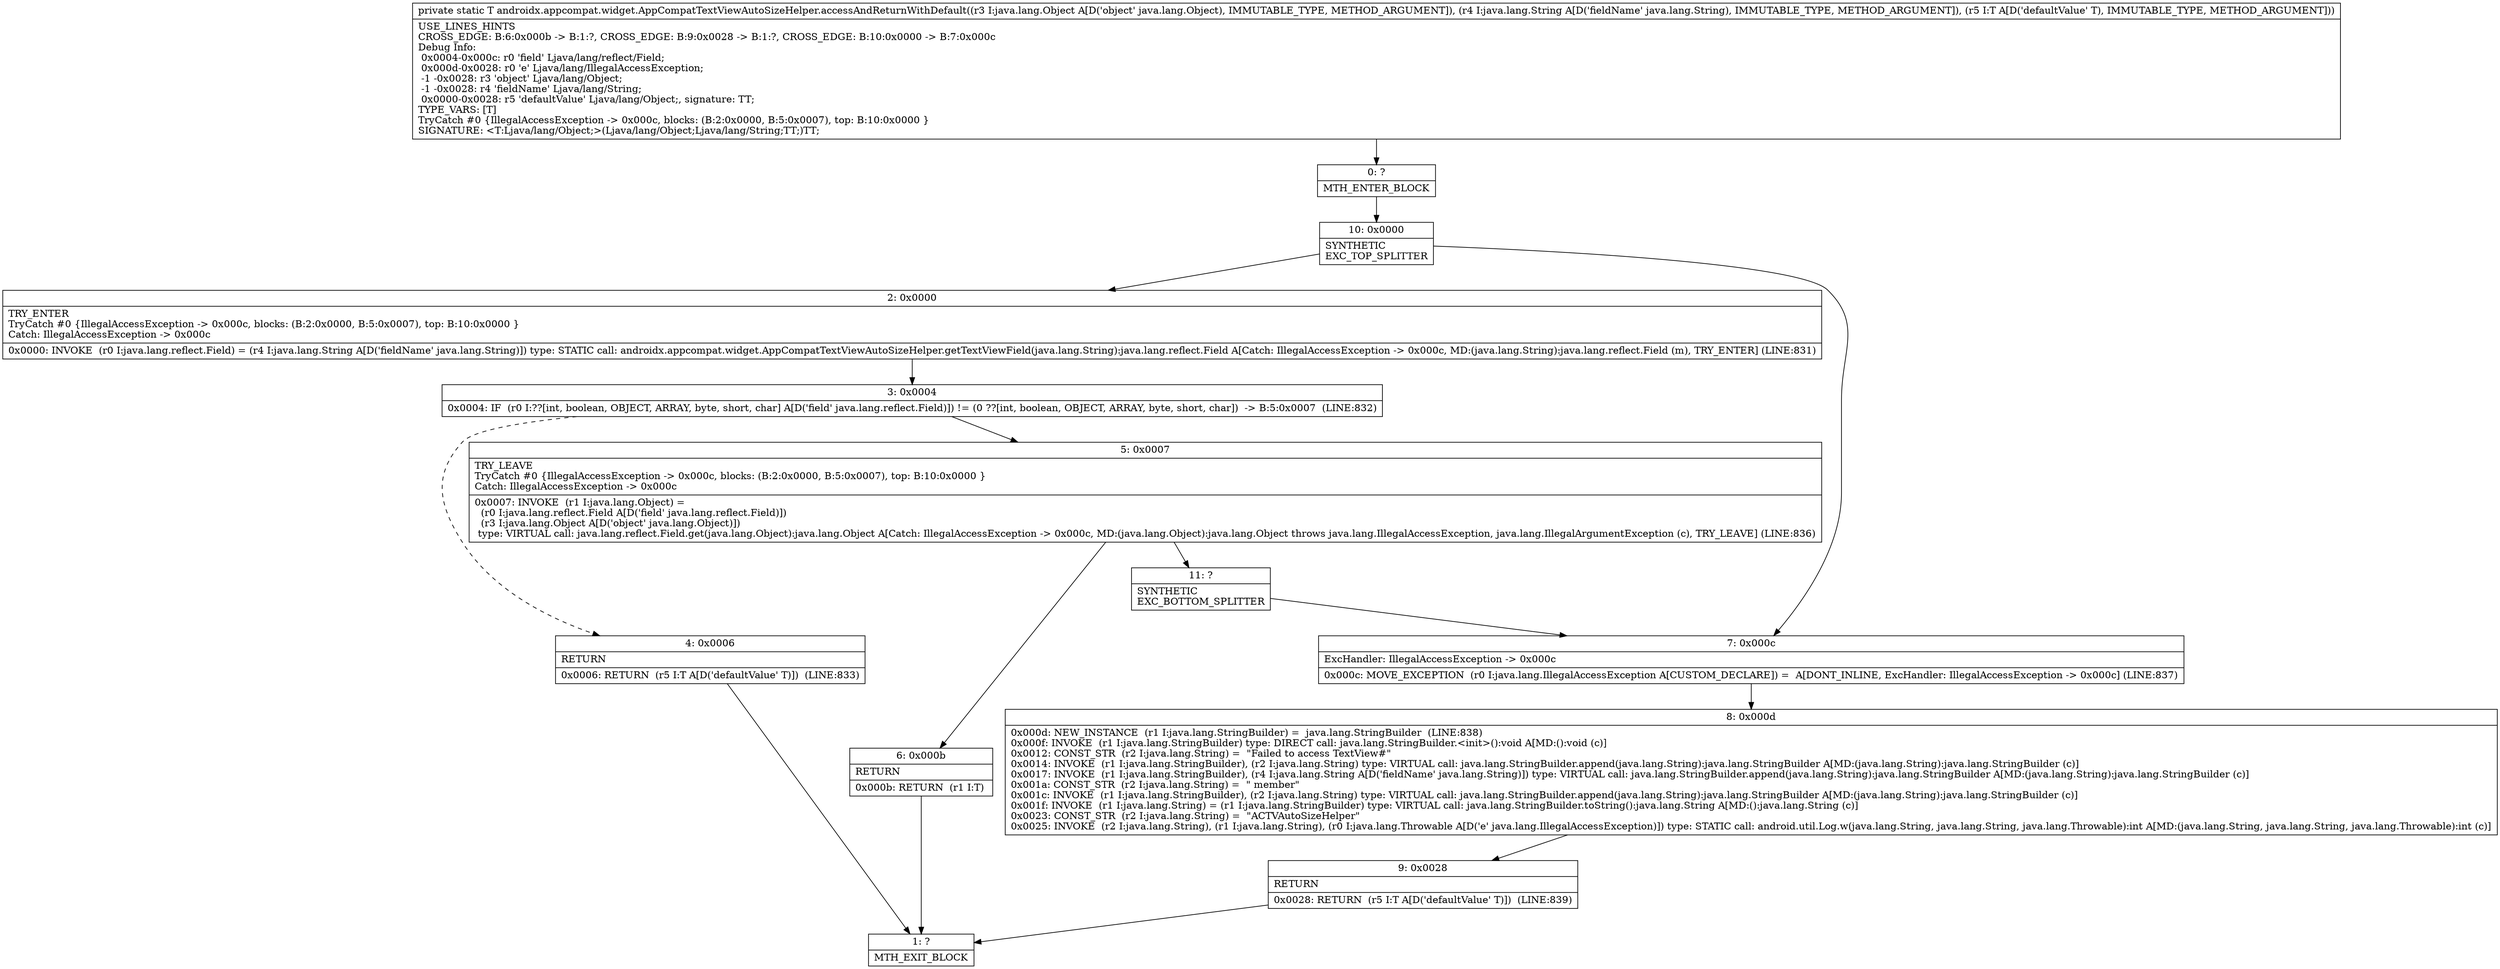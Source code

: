 digraph "CFG forandroidx.appcompat.widget.AppCompatTextViewAutoSizeHelper.accessAndReturnWithDefault(Ljava\/lang\/Object;Ljava\/lang\/String;Ljava\/lang\/Object;)Ljava\/lang\/Object;" {
Node_0 [shape=record,label="{0\:\ ?|MTH_ENTER_BLOCK\l}"];
Node_10 [shape=record,label="{10\:\ 0x0000|SYNTHETIC\lEXC_TOP_SPLITTER\l}"];
Node_2 [shape=record,label="{2\:\ 0x0000|TRY_ENTER\lTryCatch #0 \{IllegalAccessException \-\> 0x000c, blocks: (B:2:0x0000, B:5:0x0007), top: B:10:0x0000 \}\lCatch: IllegalAccessException \-\> 0x000c\l|0x0000: INVOKE  (r0 I:java.lang.reflect.Field) = (r4 I:java.lang.String A[D('fieldName' java.lang.String)]) type: STATIC call: androidx.appcompat.widget.AppCompatTextViewAutoSizeHelper.getTextViewField(java.lang.String):java.lang.reflect.Field A[Catch: IllegalAccessException \-\> 0x000c, MD:(java.lang.String):java.lang.reflect.Field (m), TRY_ENTER] (LINE:831)\l}"];
Node_3 [shape=record,label="{3\:\ 0x0004|0x0004: IF  (r0 I:??[int, boolean, OBJECT, ARRAY, byte, short, char] A[D('field' java.lang.reflect.Field)]) != (0 ??[int, boolean, OBJECT, ARRAY, byte, short, char])  \-\> B:5:0x0007  (LINE:832)\l}"];
Node_4 [shape=record,label="{4\:\ 0x0006|RETURN\l|0x0006: RETURN  (r5 I:T A[D('defaultValue' T)])  (LINE:833)\l}"];
Node_1 [shape=record,label="{1\:\ ?|MTH_EXIT_BLOCK\l}"];
Node_5 [shape=record,label="{5\:\ 0x0007|TRY_LEAVE\lTryCatch #0 \{IllegalAccessException \-\> 0x000c, blocks: (B:2:0x0000, B:5:0x0007), top: B:10:0x0000 \}\lCatch: IllegalAccessException \-\> 0x000c\l|0x0007: INVOKE  (r1 I:java.lang.Object) = \l  (r0 I:java.lang.reflect.Field A[D('field' java.lang.reflect.Field)])\l  (r3 I:java.lang.Object A[D('object' java.lang.Object)])\l type: VIRTUAL call: java.lang.reflect.Field.get(java.lang.Object):java.lang.Object A[Catch: IllegalAccessException \-\> 0x000c, MD:(java.lang.Object):java.lang.Object throws java.lang.IllegalAccessException, java.lang.IllegalArgumentException (c), TRY_LEAVE] (LINE:836)\l}"];
Node_6 [shape=record,label="{6\:\ 0x000b|RETURN\l|0x000b: RETURN  (r1 I:T) \l}"];
Node_11 [shape=record,label="{11\:\ ?|SYNTHETIC\lEXC_BOTTOM_SPLITTER\l}"];
Node_7 [shape=record,label="{7\:\ 0x000c|ExcHandler: IllegalAccessException \-\> 0x000c\l|0x000c: MOVE_EXCEPTION  (r0 I:java.lang.IllegalAccessException A[CUSTOM_DECLARE]) =  A[DONT_INLINE, ExcHandler: IllegalAccessException \-\> 0x000c] (LINE:837)\l}"];
Node_8 [shape=record,label="{8\:\ 0x000d|0x000d: NEW_INSTANCE  (r1 I:java.lang.StringBuilder) =  java.lang.StringBuilder  (LINE:838)\l0x000f: INVOKE  (r1 I:java.lang.StringBuilder) type: DIRECT call: java.lang.StringBuilder.\<init\>():void A[MD:():void (c)]\l0x0012: CONST_STR  (r2 I:java.lang.String) =  \"Failed to access TextView#\" \l0x0014: INVOKE  (r1 I:java.lang.StringBuilder), (r2 I:java.lang.String) type: VIRTUAL call: java.lang.StringBuilder.append(java.lang.String):java.lang.StringBuilder A[MD:(java.lang.String):java.lang.StringBuilder (c)]\l0x0017: INVOKE  (r1 I:java.lang.StringBuilder), (r4 I:java.lang.String A[D('fieldName' java.lang.String)]) type: VIRTUAL call: java.lang.StringBuilder.append(java.lang.String):java.lang.StringBuilder A[MD:(java.lang.String):java.lang.StringBuilder (c)]\l0x001a: CONST_STR  (r2 I:java.lang.String) =  \" member\" \l0x001c: INVOKE  (r1 I:java.lang.StringBuilder), (r2 I:java.lang.String) type: VIRTUAL call: java.lang.StringBuilder.append(java.lang.String):java.lang.StringBuilder A[MD:(java.lang.String):java.lang.StringBuilder (c)]\l0x001f: INVOKE  (r1 I:java.lang.String) = (r1 I:java.lang.StringBuilder) type: VIRTUAL call: java.lang.StringBuilder.toString():java.lang.String A[MD:():java.lang.String (c)]\l0x0023: CONST_STR  (r2 I:java.lang.String) =  \"ACTVAutoSizeHelper\" \l0x0025: INVOKE  (r2 I:java.lang.String), (r1 I:java.lang.String), (r0 I:java.lang.Throwable A[D('e' java.lang.IllegalAccessException)]) type: STATIC call: android.util.Log.w(java.lang.String, java.lang.String, java.lang.Throwable):int A[MD:(java.lang.String, java.lang.String, java.lang.Throwable):int (c)]\l}"];
Node_9 [shape=record,label="{9\:\ 0x0028|RETURN\l|0x0028: RETURN  (r5 I:T A[D('defaultValue' T)])  (LINE:839)\l}"];
MethodNode[shape=record,label="{private static T androidx.appcompat.widget.AppCompatTextViewAutoSizeHelper.accessAndReturnWithDefault((r3 I:java.lang.Object A[D('object' java.lang.Object), IMMUTABLE_TYPE, METHOD_ARGUMENT]), (r4 I:java.lang.String A[D('fieldName' java.lang.String), IMMUTABLE_TYPE, METHOD_ARGUMENT]), (r5 I:T A[D('defaultValue' T), IMMUTABLE_TYPE, METHOD_ARGUMENT]))  | USE_LINES_HINTS\lCROSS_EDGE: B:6:0x000b \-\> B:1:?, CROSS_EDGE: B:9:0x0028 \-\> B:1:?, CROSS_EDGE: B:10:0x0000 \-\> B:7:0x000c\lDebug Info:\l  0x0004\-0x000c: r0 'field' Ljava\/lang\/reflect\/Field;\l  0x000d\-0x0028: r0 'e' Ljava\/lang\/IllegalAccessException;\l  \-1 \-0x0028: r3 'object' Ljava\/lang\/Object;\l  \-1 \-0x0028: r4 'fieldName' Ljava\/lang\/String;\l  0x0000\-0x0028: r5 'defaultValue' Ljava\/lang\/Object;, signature: TT;\lTYPE_VARS: [T]\lTryCatch #0 \{IllegalAccessException \-\> 0x000c, blocks: (B:2:0x0000, B:5:0x0007), top: B:10:0x0000 \}\lSIGNATURE: \<T:Ljava\/lang\/Object;\>(Ljava\/lang\/Object;Ljava\/lang\/String;TT;)TT;\l}"];
MethodNode -> Node_0;Node_0 -> Node_10;
Node_10 -> Node_2;
Node_10 -> Node_7;
Node_2 -> Node_3;
Node_3 -> Node_4[style=dashed];
Node_3 -> Node_5;
Node_4 -> Node_1;
Node_5 -> Node_6;
Node_5 -> Node_11;
Node_6 -> Node_1;
Node_11 -> Node_7;
Node_7 -> Node_8;
Node_8 -> Node_9;
Node_9 -> Node_1;
}

